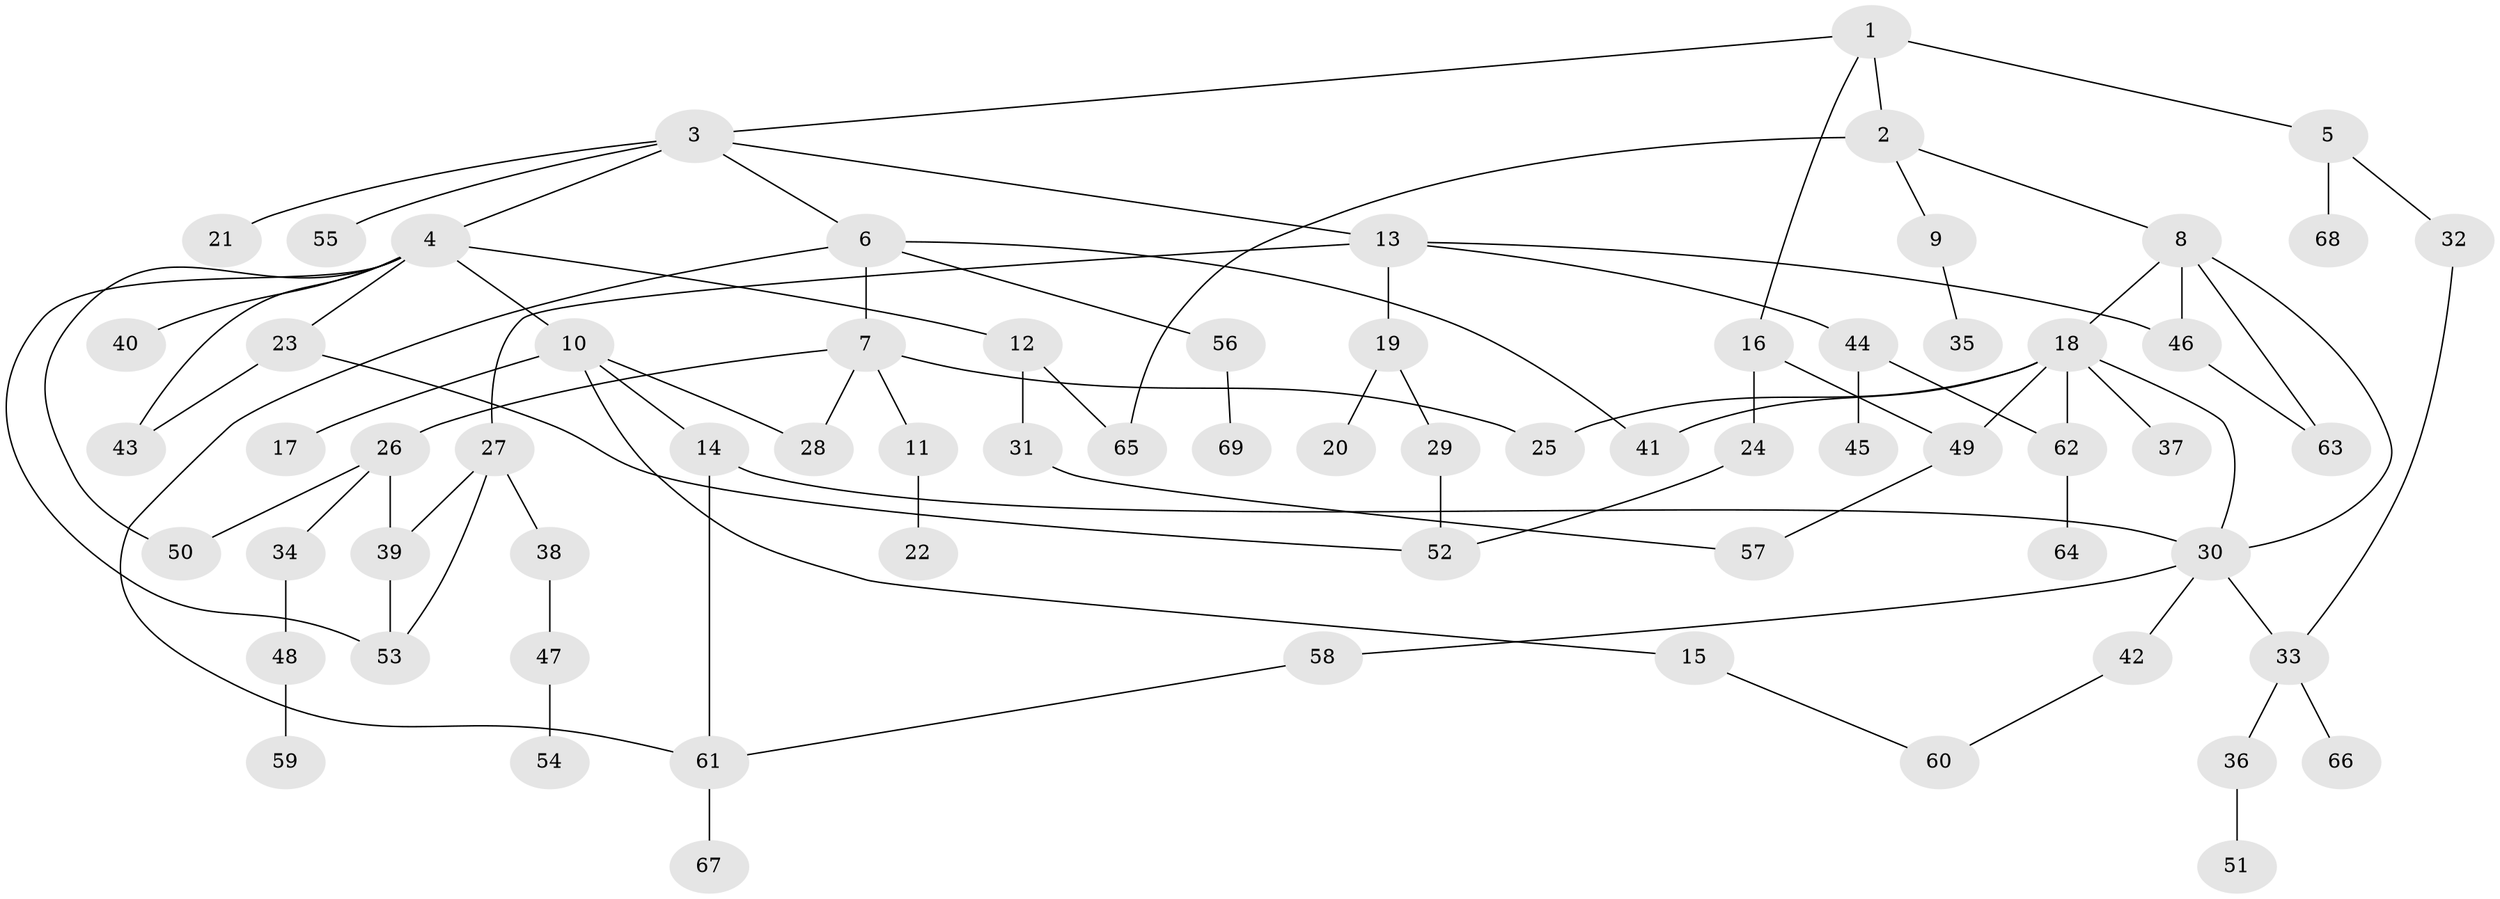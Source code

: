 // Generated by graph-tools (version 1.1) at 2025/34/03/09/25 02:34:11]
// undirected, 69 vertices, 90 edges
graph export_dot {
graph [start="1"]
  node [color=gray90,style=filled];
  1;
  2;
  3;
  4;
  5;
  6;
  7;
  8;
  9;
  10;
  11;
  12;
  13;
  14;
  15;
  16;
  17;
  18;
  19;
  20;
  21;
  22;
  23;
  24;
  25;
  26;
  27;
  28;
  29;
  30;
  31;
  32;
  33;
  34;
  35;
  36;
  37;
  38;
  39;
  40;
  41;
  42;
  43;
  44;
  45;
  46;
  47;
  48;
  49;
  50;
  51;
  52;
  53;
  54;
  55;
  56;
  57;
  58;
  59;
  60;
  61;
  62;
  63;
  64;
  65;
  66;
  67;
  68;
  69;
  1 -- 2;
  1 -- 3;
  1 -- 5;
  1 -- 16;
  2 -- 8;
  2 -- 9;
  2 -- 65;
  3 -- 4;
  3 -- 6;
  3 -- 13;
  3 -- 21;
  3 -- 55;
  4 -- 10;
  4 -- 12;
  4 -- 23;
  4 -- 40;
  4 -- 53;
  4 -- 50;
  4 -- 43;
  5 -- 32;
  5 -- 68;
  6 -- 7;
  6 -- 41;
  6 -- 56;
  6 -- 61;
  7 -- 11;
  7 -- 25;
  7 -- 26;
  7 -- 28;
  8 -- 18;
  8 -- 63;
  8 -- 46;
  8 -- 30;
  9 -- 35;
  10 -- 14;
  10 -- 15;
  10 -- 17;
  10 -- 28;
  11 -- 22;
  12 -- 31;
  12 -- 65;
  13 -- 19;
  13 -- 27;
  13 -- 44;
  13 -- 46;
  14 -- 30;
  14 -- 61;
  15 -- 60;
  16 -- 24;
  16 -- 49;
  18 -- 37;
  18 -- 49;
  18 -- 62;
  18 -- 25;
  18 -- 41;
  18 -- 30;
  19 -- 20;
  19 -- 29;
  23 -- 43;
  23 -- 52;
  24 -- 52;
  26 -- 34;
  26 -- 50;
  26 -- 39;
  27 -- 38;
  27 -- 39;
  27 -- 53;
  29 -- 52;
  30 -- 42;
  30 -- 58;
  30 -- 33;
  31 -- 57;
  32 -- 33;
  33 -- 36;
  33 -- 66;
  34 -- 48;
  36 -- 51;
  38 -- 47;
  39 -- 53;
  42 -- 60;
  44 -- 45;
  44 -- 62;
  46 -- 63;
  47 -- 54;
  48 -- 59;
  49 -- 57;
  56 -- 69;
  58 -- 61;
  61 -- 67;
  62 -- 64;
}
